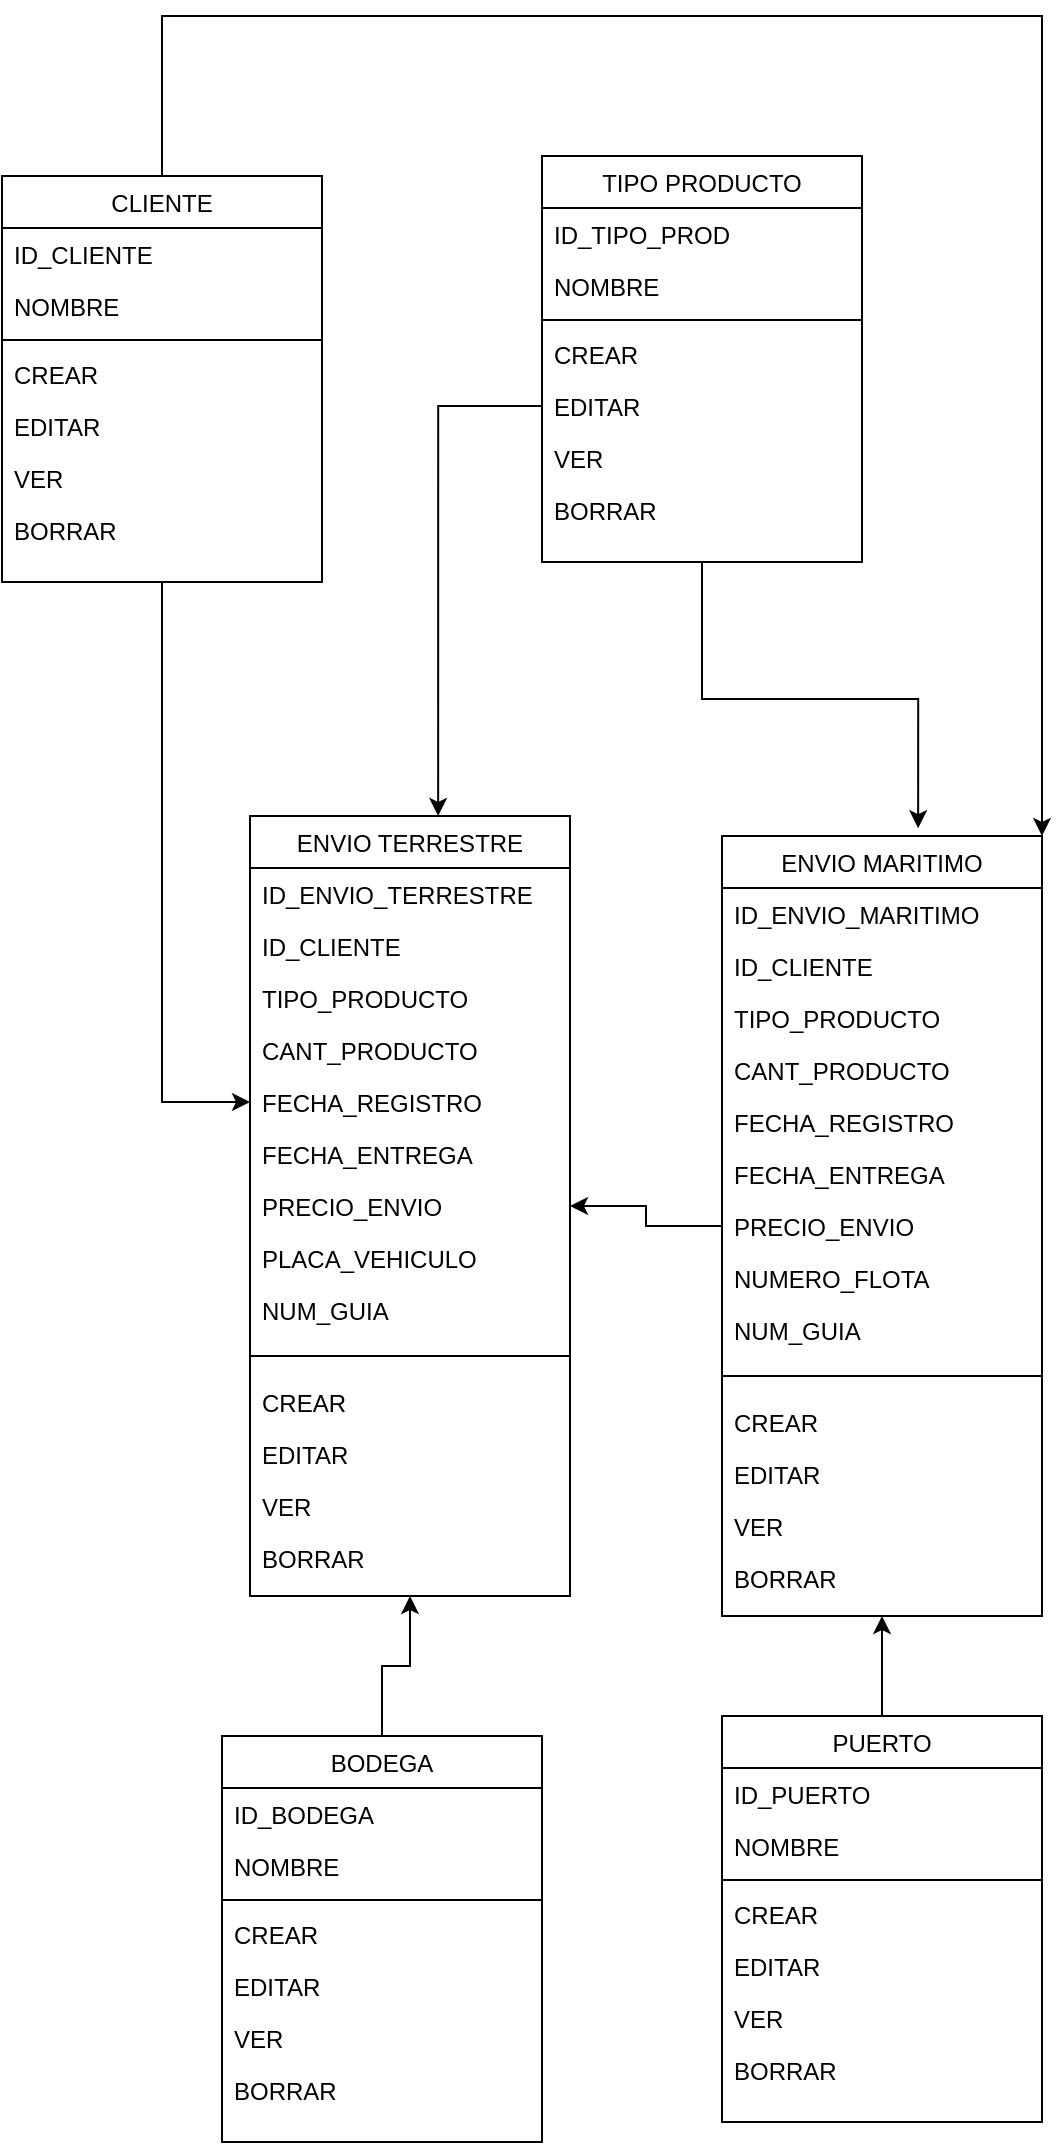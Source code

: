 <mxfile version="23.1.5" type="device">
  <diagram id="C5RBs43oDa-KdzZeNtuy" name="Page-1">
    <mxGraphModel dx="980" dy="1030" grid="1" gridSize="10" guides="1" tooltips="1" connect="1" arrows="1" fold="1" page="1" pageScale="1" pageWidth="827" pageHeight="1169" math="0" shadow="0">
      <root>
        <mxCell id="WIyWlLk6GJQsqaUBKTNV-0" />
        <mxCell id="WIyWlLk6GJQsqaUBKTNV-1" parent="WIyWlLk6GJQsqaUBKTNV-0" />
        <mxCell id="En0xIgl1f4MeNcUQDcP0-78" style="edgeStyle=orthogonalEdgeStyle;rounded=0;orthogonalLoop=1;jettySize=auto;html=1;entryX=0;entryY=0.5;entryDx=0;entryDy=0;" edge="1" parent="WIyWlLk6GJQsqaUBKTNV-1" source="En0xIgl1f4MeNcUQDcP0-0" target="En0xIgl1f4MeNcUQDcP0-33">
          <mxGeometry relative="1" as="geometry" />
        </mxCell>
        <mxCell id="En0xIgl1f4MeNcUQDcP0-79" style="edgeStyle=orthogonalEdgeStyle;rounded=0;orthogonalLoop=1;jettySize=auto;html=1;entryX=1;entryY=0;entryDx=0;entryDy=0;" edge="1" parent="WIyWlLk6GJQsqaUBKTNV-1" source="En0xIgl1f4MeNcUQDcP0-0" target="En0xIgl1f4MeNcUQDcP0-13">
          <mxGeometry relative="1" as="geometry">
            <Array as="points">
              <mxPoint x="290" y="140" />
              <mxPoint x="730" y="140" />
            </Array>
          </mxGeometry>
        </mxCell>
        <mxCell id="En0xIgl1f4MeNcUQDcP0-0" value="CLIENTE" style="swimlane;fontStyle=0;align=center;verticalAlign=top;childLayout=stackLayout;horizontal=1;startSize=26;horizontalStack=0;resizeParent=1;resizeLast=0;collapsible=1;marginBottom=0;rounded=0;shadow=0;strokeWidth=1;" vertex="1" parent="WIyWlLk6GJQsqaUBKTNV-1">
          <mxGeometry x="210" y="220" width="160" height="203" as="geometry">
            <mxRectangle x="130" y="380" width="160" height="26" as="alternateBounds" />
          </mxGeometry>
        </mxCell>
        <mxCell id="En0xIgl1f4MeNcUQDcP0-1" value="ID_CLIENTE" style="text;align=left;verticalAlign=top;spacingLeft=4;spacingRight=4;overflow=hidden;rotatable=0;points=[[0,0.5],[1,0.5]];portConstraint=eastwest;" vertex="1" parent="En0xIgl1f4MeNcUQDcP0-0">
          <mxGeometry y="26" width="160" height="26" as="geometry" />
        </mxCell>
        <mxCell id="En0xIgl1f4MeNcUQDcP0-2" value="NOMBRE" style="text;align=left;verticalAlign=top;spacingLeft=4;spacingRight=4;overflow=hidden;rotatable=0;points=[[0,0.5],[1,0.5]];portConstraint=eastwest;rounded=0;shadow=0;html=0;" vertex="1" parent="En0xIgl1f4MeNcUQDcP0-0">
          <mxGeometry y="52" width="160" height="26" as="geometry" />
        </mxCell>
        <mxCell id="En0xIgl1f4MeNcUQDcP0-3" value="" style="line;html=1;strokeWidth=1;align=left;verticalAlign=middle;spacingTop=-1;spacingLeft=3;spacingRight=3;rotatable=0;labelPosition=right;points=[];portConstraint=eastwest;" vertex="1" parent="En0xIgl1f4MeNcUQDcP0-0">
          <mxGeometry y="78" width="160" height="8" as="geometry" />
        </mxCell>
        <mxCell id="En0xIgl1f4MeNcUQDcP0-43" value="CREAR" style="text;align=left;verticalAlign=top;spacingLeft=4;spacingRight=4;overflow=hidden;rotatable=0;points=[[0,0.5],[1,0.5]];portConstraint=eastwest;" vertex="1" parent="En0xIgl1f4MeNcUQDcP0-0">
          <mxGeometry y="86" width="160" height="26" as="geometry" />
        </mxCell>
        <mxCell id="En0xIgl1f4MeNcUQDcP0-44" value="EDITAR" style="text;align=left;verticalAlign=top;spacingLeft=4;spacingRight=4;overflow=hidden;rotatable=0;points=[[0,0.5],[1,0.5]];portConstraint=eastwest;" vertex="1" parent="En0xIgl1f4MeNcUQDcP0-0">
          <mxGeometry y="112" width="160" height="26" as="geometry" />
        </mxCell>
        <mxCell id="En0xIgl1f4MeNcUQDcP0-45" value="VER" style="text;align=left;verticalAlign=top;spacingLeft=4;spacingRight=4;overflow=hidden;rotatable=0;points=[[0,0.5],[1,0.5]];portConstraint=eastwest;" vertex="1" parent="En0xIgl1f4MeNcUQDcP0-0">
          <mxGeometry y="138" width="160" height="26" as="geometry" />
        </mxCell>
        <mxCell id="En0xIgl1f4MeNcUQDcP0-46" value="BORRAR" style="text;align=left;verticalAlign=top;spacingLeft=4;spacingRight=4;overflow=hidden;rotatable=0;points=[[0,0.5],[1,0.5]];portConstraint=eastwest;" vertex="1" parent="En0xIgl1f4MeNcUQDcP0-0">
          <mxGeometry y="164" width="160" height="26" as="geometry" />
        </mxCell>
        <mxCell id="En0xIgl1f4MeNcUQDcP0-48" style="edgeStyle=orthogonalEdgeStyle;rounded=0;orthogonalLoop=1;jettySize=auto;html=1;" edge="1" parent="WIyWlLk6GJQsqaUBKTNV-1" source="En0xIgl1f4MeNcUQDcP0-13" target="En0xIgl1f4MeNcUQDcP0-28">
          <mxGeometry relative="1" as="geometry" />
        </mxCell>
        <mxCell id="En0xIgl1f4MeNcUQDcP0-13" value="ENVIO MARITIMO" style="swimlane;fontStyle=0;align=center;verticalAlign=top;childLayout=stackLayout;horizontal=1;startSize=26;horizontalStack=0;resizeParent=1;resizeLast=0;collapsible=1;marginBottom=0;rounded=0;shadow=0;strokeWidth=1;" vertex="1" parent="WIyWlLk6GJQsqaUBKTNV-1">
          <mxGeometry x="570" y="550" width="160" height="390" as="geometry">
            <mxRectangle x="550" y="140" width="160" height="26" as="alternateBounds" />
          </mxGeometry>
        </mxCell>
        <mxCell id="En0xIgl1f4MeNcUQDcP0-14" value="ID_ENVIO_MARITIMO" style="text;align=left;verticalAlign=top;spacingLeft=4;spacingRight=4;overflow=hidden;rotatable=0;points=[[0,0.5],[1,0.5]];portConstraint=eastwest;" vertex="1" parent="En0xIgl1f4MeNcUQDcP0-13">
          <mxGeometry y="26" width="160" height="26" as="geometry" />
        </mxCell>
        <mxCell id="En0xIgl1f4MeNcUQDcP0-15" value="ID_CLIENTE" style="text;align=left;verticalAlign=top;spacingLeft=4;spacingRight=4;overflow=hidden;rotatable=0;points=[[0,0.5],[1,0.5]];portConstraint=eastwest;rounded=0;shadow=0;html=0;" vertex="1" parent="En0xIgl1f4MeNcUQDcP0-13">
          <mxGeometry y="52" width="160" height="26" as="geometry" />
        </mxCell>
        <mxCell id="En0xIgl1f4MeNcUQDcP0-16" value="TIPO_PRODUCTO" style="text;align=left;verticalAlign=top;spacingLeft=4;spacingRight=4;overflow=hidden;rotatable=0;points=[[0,0.5],[1,0.5]];portConstraint=eastwest;rounded=0;shadow=0;html=0;" vertex="1" parent="En0xIgl1f4MeNcUQDcP0-13">
          <mxGeometry y="78" width="160" height="26" as="geometry" />
        </mxCell>
        <mxCell id="En0xIgl1f4MeNcUQDcP0-17" value="CANT_PRODUCTO" style="text;align=left;verticalAlign=top;spacingLeft=4;spacingRight=4;overflow=hidden;rotatable=0;points=[[0,0.5],[1,0.5]];portConstraint=eastwest;rounded=0;shadow=0;html=0;" vertex="1" parent="En0xIgl1f4MeNcUQDcP0-13">
          <mxGeometry y="104" width="160" height="26" as="geometry" />
        </mxCell>
        <mxCell id="En0xIgl1f4MeNcUQDcP0-18" value="FECHA_REGISTRO" style="text;align=left;verticalAlign=top;spacingLeft=4;spacingRight=4;overflow=hidden;rotatable=0;points=[[0,0.5],[1,0.5]];portConstraint=eastwest;rounded=0;shadow=0;html=0;" vertex="1" parent="En0xIgl1f4MeNcUQDcP0-13">
          <mxGeometry y="130" width="160" height="26" as="geometry" />
        </mxCell>
        <mxCell id="En0xIgl1f4MeNcUQDcP0-22" value="FECHA_ENTREGA" style="text;align=left;verticalAlign=top;spacingLeft=4;spacingRight=4;overflow=hidden;rotatable=0;points=[[0,0.5],[1,0.5]];portConstraint=eastwest;rounded=0;shadow=0;html=0;" vertex="1" parent="En0xIgl1f4MeNcUQDcP0-13">
          <mxGeometry y="156" width="160" height="26" as="geometry" />
        </mxCell>
        <mxCell id="En0xIgl1f4MeNcUQDcP0-23" value="PRECIO_ENVIO" style="text;align=left;verticalAlign=top;spacingLeft=4;spacingRight=4;overflow=hidden;rotatable=0;points=[[0,0.5],[1,0.5]];portConstraint=eastwest;rounded=0;shadow=0;html=0;" vertex="1" parent="En0xIgl1f4MeNcUQDcP0-13">
          <mxGeometry y="182" width="160" height="26" as="geometry" />
        </mxCell>
        <mxCell id="En0xIgl1f4MeNcUQDcP0-24" value="NUMERO_FLOTA" style="text;align=left;verticalAlign=top;spacingLeft=4;spacingRight=4;overflow=hidden;rotatable=0;points=[[0,0.5],[1,0.5]];portConstraint=eastwest;rounded=0;shadow=0;html=0;" vertex="1" parent="En0xIgl1f4MeNcUQDcP0-13">
          <mxGeometry y="208" width="160" height="26" as="geometry" />
        </mxCell>
        <mxCell id="En0xIgl1f4MeNcUQDcP0-25" value="NUM_GUIA" style="text;align=left;verticalAlign=top;spacingLeft=4;spacingRight=4;overflow=hidden;rotatable=0;points=[[0,0.5],[1,0.5]];portConstraint=eastwest;rounded=0;shadow=0;html=0;" vertex="1" parent="En0xIgl1f4MeNcUQDcP0-13">
          <mxGeometry y="234" width="160" height="26" as="geometry" />
        </mxCell>
        <mxCell id="En0xIgl1f4MeNcUQDcP0-19" value="" style="line;html=1;strokeWidth=1;align=left;verticalAlign=middle;spacingTop=-1;spacingLeft=3;spacingRight=3;rotatable=0;labelPosition=right;points=[];portConstraint=eastwest;" vertex="1" parent="En0xIgl1f4MeNcUQDcP0-13">
          <mxGeometry y="260" width="160" height="20" as="geometry" />
        </mxCell>
        <mxCell id="En0xIgl1f4MeNcUQDcP0-26" value="CREAR" style="text;align=left;verticalAlign=top;spacingLeft=4;spacingRight=4;overflow=hidden;rotatable=0;points=[[0,0.5],[1,0.5]];portConstraint=eastwest;" vertex="1" parent="En0xIgl1f4MeNcUQDcP0-13">
          <mxGeometry y="280" width="160" height="26" as="geometry" />
        </mxCell>
        <mxCell id="En0xIgl1f4MeNcUQDcP0-27" value="EDITAR" style="text;align=left;verticalAlign=top;spacingLeft=4;spacingRight=4;overflow=hidden;rotatable=0;points=[[0,0.5],[1,0.5]];portConstraint=eastwest;" vertex="1" parent="En0xIgl1f4MeNcUQDcP0-13">
          <mxGeometry y="306" width="160" height="26" as="geometry" />
        </mxCell>
        <mxCell id="En0xIgl1f4MeNcUQDcP0-20" value="VER" style="text;align=left;verticalAlign=top;spacingLeft=4;spacingRight=4;overflow=hidden;rotatable=0;points=[[0,0.5],[1,0.5]];portConstraint=eastwest;" vertex="1" parent="En0xIgl1f4MeNcUQDcP0-13">
          <mxGeometry y="332" width="160" height="26" as="geometry" />
        </mxCell>
        <mxCell id="En0xIgl1f4MeNcUQDcP0-21" value="BORRAR" style="text;align=left;verticalAlign=top;spacingLeft=4;spacingRight=4;overflow=hidden;rotatable=0;points=[[0,0.5],[1,0.5]];portConstraint=eastwest;" vertex="1" parent="En0xIgl1f4MeNcUQDcP0-13">
          <mxGeometry y="358" width="160" height="26" as="geometry" />
        </mxCell>
        <mxCell id="En0xIgl1f4MeNcUQDcP0-28" value="ENVIO TERRESTRE" style="swimlane;fontStyle=0;align=center;verticalAlign=top;childLayout=stackLayout;horizontal=1;startSize=26;horizontalStack=0;resizeParent=1;resizeLast=0;collapsible=1;marginBottom=0;rounded=0;shadow=0;strokeWidth=1;" vertex="1" parent="WIyWlLk6GJQsqaUBKTNV-1">
          <mxGeometry x="334" y="540" width="160" height="390" as="geometry">
            <mxRectangle x="550" y="140" width="160" height="26" as="alternateBounds" />
          </mxGeometry>
        </mxCell>
        <mxCell id="En0xIgl1f4MeNcUQDcP0-29" value="ID_ENVIO_TERRESTRE" style="text;align=left;verticalAlign=top;spacingLeft=4;spacingRight=4;overflow=hidden;rotatable=0;points=[[0,0.5],[1,0.5]];portConstraint=eastwest;" vertex="1" parent="En0xIgl1f4MeNcUQDcP0-28">
          <mxGeometry y="26" width="160" height="26" as="geometry" />
        </mxCell>
        <mxCell id="En0xIgl1f4MeNcUQDcP0-30" value="ID_CLIENTE" style="text;align=left;verticalAlign=top;spacingLeft=4;spacingRight=4;overflow=hidden;rotatable=0;points=[[0,0.5],[1,0.5]];portConstraint=eastwest;rounded=0;shadow=0;html=0;" vertex="1" parent="En0xIgl1f4MeNcUQDcP0-28">
          <mxGeometry y="52" width="160" height="26" as="geometry" />
        </mxCell>
        <mxCell id="En0xIgl1f4MeNcUQDcP0-31" value="TIPO_PRODUCTO" style="text;align=left;verticalAlign=top;spacingLeft=4;spacingRight=4;overflow=hidden;rotatable=0;points=[[0,0.5],[1,0.5]];portConstraint=eastwest;rounded=0;shadow=0;html=0;" vertex="1" parent="En0xIgl1f4MeNcUQDcP0-28">
          <mxGeometry y="78" width="160" height="26" as="geometry" />
        </mxCell>
        <mxCell id="En0xIgl1f4MeNcUQDcP0-32" value="CANT_PRODUCTO" style="text;align=left;verticalAlign=top;spacingLeft=4;spacingRight=4;overflow=hidden;rotatable=0;points=[[0,0.5],[1,0.5]];portConstraint=eastwest;rounded=0;shadow=0;html=0;" vertex="1" parent="En0xIgl1f4MeNcUQDcP0-28">
          <mxGeometry y="104" width="160" height="26" as="geometry" />
        </mxCell>
        <mxCell id="En0xIgl1f4MeNcUQDcP0-33" value="FECHA_REGISTRO" style="text;align=left;verticalAlign=top;spacingLeft=4;spacingRight=4;overflow=hidden;rotatable=0;points=[[0,0.5],[1,0.5]];portConstraint=eastwest;rounded=0;shadow=0;html=0;" vertex="1" parent="En0xIgl1f4MeNcUQDcP0-28">
          <mxGeometry y="130" width="160" height="26" as="geometry" />
        </mxCell>
        <mxCell id="En0xIgl1f4MeNcUQDcP0-34" value="FECHA_ENTREGA" style="text;align=left;verticalAlign=top;spacingLeft=4;spacingRight=4;overflow=hidden;rotatable=0;points=[[0,0.5],[1,0.5]];portConstraint=eastwest;rounded=0;shadow=0;html=0;" vertex="1" parent="En0xIgl1f4MeNcUQDcP0-28">
          <mxGeometry y="156" width="160" height="26" as="geometry" />
        </mxCell>
        <mxCell id="En0xIgl1f4MeNcUQDcP0-35" value="PRECIO_ENVIO" style="text;align=left;verticalAlign=top;spacingLeft=4;spacingRight=4;overflow=hidden;rotatable=0;points=[[0,0.5],[1,0.5]];portConstraint=eastwest;rounded=0;shadow=0;html=0;" vertex="1" parent="En0xIgl1f4MeNcUQDcP0-28">
          <mxGeometry y="182" width="160" height="26" as="geometry" />
        </mxCell>
        <mxCell id="En0xIgl1f4MeNcUQDcP0-36" value="PLACA_VEHICULO" style="text;align=left;verticalAlign=top;spacingLeft=4;spacingRight=4;overflow=hidden;rotatable=0;points=[[0,0.5],[1,0.5]];portConstraint=eastwest;rounded=0;shadow=0;html=0;" vertex="1" parent="En0xIgl1f4MeNcUQDcP0-28">
          <mxGeometry y="208" width="160" height="26" as="geometry" />
        </mxCell>
        <mxCell id="En0xIgl1f4MeNcUQDcP0-37" value="NUM_GUIA" style="text;align=left;verticalAlign=top;spacingLeft=4;spacingRight=4;overflow=hidden;rotatable=0;points=[[0,0.5],[1,0.5]];portConstraint=eastwest;rounded=0;shadow=0;html=0;" vertex="1" parent="En0xIgl1f4MeNcUQDcP0-28">
          <mxGeometry y="234" width="160" height="26" as="geometry" />
        </mxCell>
        <mxCell id="En0xIgl1f4MeNcUQDcP0-38" value="" style="line;html=1;strokeWidth=1;align=left;verticalAlign=middle;spacingTop=-1;spacingLeft=3;spacingRight=3;rotatable=0;labelPosition=right;points=[];portConstraint=eastwest;" vertex="1" parent="En0xIgl1f4MeNcUQDcP0-28">
          <mxGeometry y="260" width="160" height="20" as="geometry" />
        </mxCell>
        <mxCell id="En0xIgl1f4MeNcUQDcP0-39" value="CREAR" style="text;align=left;verticalAlign=top;spacingLeft=4;spacingRight=4;overflow=hidden;rotatable=0;points=[[0,0.5],[1,0.5]];portConstraint=eastwest;" vertex="1" parent="En0xIgl1f4MeNcUQDcP0-28">
          <mxGeometry y="280" width="160" height="26" as="geometry" />
        </mxCell>
        <mxCell id="En0xIgl1f4MeNcUQDcP0-40" value="EDITAR" style="text;align=left;verticalAlign=top;spacingLeft=4;spacingRight=4;overflow=hidden;rotatable=0;points=[[0,0.5],[1,0.5]];portConstraint=eastwest;" vertex="1" parent="En0xIgl1f4MeNcUQDcP0-28">
          <mxGeometry y="306" width="160" height="26" as="geometry" />
        </mxCell>
        <mxCell id="En0xIgl1f4MeNcUQDcP0-41" value="VER" style="text;align=left;verticalAlign=top;spacingLeft=4;spacingRight=4;overflow=hidden;rotatable=0;points=[[0,0.5],[1,0.5]];portConstraint=eastwest;" vertex="1" parent="En0xIgl1f4MeNcUQDcP0-28">
          <mxGeometry y="332" width="160" height="26" as="geometry" />
        </mxCell>
        <mxCell id="En0xIgl1f4MeNcUQDcP0-42" value="BORRAR" style="text;align=left;verticalAlign=top;spacingLeft=4;spacingRight=4;overflow=hidden;rotatable=0;points=[[0,0.5],[1,0.5]];portConstraint=eastwest;" vertex="1" parent="En0xIgl1f4MeNcUQDcP0-28">
          <mxGeometry y="358" width="160" height="26" as="geometry" />
        </mxCell>
        <mxCell id="En0xIgl1f4MeNcUQDcP0-49" value="TIPO PRODUCTO" style="swimlane;fontStyle=0;align=center;verticalAlign=top;childLayout=stackLayout;horizontal=1;startSize=26;horizontalStack=0;resizeParent=1;resizeLast=0;collapsible=1;marginBottom=0;rounded=0;shadow=0;strokeWidth=1;" vertex="1" parent="WIyWlLk6GJQsqaUBKTNV-1">
          <mxGeometry x="480" y="210" width="160" height="203" as="geometry">
            <mxRectangle x="130" y="380" width="160" height="26" as="alternateBounds" />
          </mxGeometry>
        </mxCell>
        <mxCell id="En0xIgl1f4MeNcUQDcP0-50" value="ID_TIPO_PROD" style="text;align=left;verticalAlign=top;spacingLeft=4;spacingRight=4;overflow=hidden;rotatable=0;points=[[0,0.5],[1,0.5]];portConstraint=eastwest;" vertex="1" parent="En0xIgl1f4MeNcUQDcP0-49">
          <mxGeometry y="26" width="160" height="26" as="geometry" />
        </mxCell>
        <mxCell id="En0xIgl1f4MeNcUQDcP0-51" value="NOMBRE" style="text;align=left;verticalAlign=top;spacingLeft=4;spacingRight=4;overflow=hidden;rotatable=0;points=[[0,0.5],[1,0.5]];portConstraint=eastwest;rounded=0;shadow=0;html=0;" vertex="1" parent="En0xIgl1f4MeNcUQDcP0-49">
          <mxGeometry y="52" width="160" height="26" as="geometry" />
        </mxCell>
        <mxCell id="En0xIgl1f4MeNcUQDcP0-52" value="" style="line;html=1;strokeWidth=1;align=left;verticalAlign=middle;spacingTop=-1;spacingLeft=3;spacingRight=3;rotatable=0;labelPosition=right;points=[];portConstraint=eastwest;" vertex="1" parent="En0xIgl1f4MeNcUQDcP0-49">
          <mxGeometry y="78" width="160" height="8" as="geometry" />
        </mxCell>
        <mxCell id="En0xIgl1f4MeNcUQDcP0-53" value="CREAR" style="text;align=left;verticalAlign=top;spacingLeft=4;spacingRight=4;overflow=hidden;rotatable=0;points=[[0,0.5],[1,0.5]];portConstraint=eastwest;" vertex="1" parent="En0xIgl1f4MeNcUQDcP0-49">
          <mxGeometry y="86" width="160" height="26" as="geometry" />
        </mxCell>
        <mxCell id="En0xIgl1f4MeNcUQDcP0-54" value="EDITAR" style="text;align=left;verticalAlign=top;spacingLeft=4;spacingRight=4;overflow=hidden;rotatable=0;points=[[0,0.5],[1,0.5]];portConstraint=eastwest;" vertex="1" parent="En0xIgl1f4MeNcUQDcP0-49">
          <mxGeometry y="112" width="160" height="26" as="geometry" />
        </mxCell>
        <mxCell id="En0xIgl1f4MeNcUQDcP0-55" value="VER" style="text;align=left;verticalAlign=top;spacingLeft=4;spacingRight=4;overflow=hidden;rotatable=0;points=[[0,0.5],[1,0.5]];portConstraint=eastwest;" vertex="1" parent="En0xIgl1f4MeNcUQDcP0-49">
          <mxGeometry y="138" width="160" height="26" as="geometry" />
        </mxCell>
        <mxCell id="En0xIgl1f4MeNcUQDcP0-56" value="BORRAR" style="text;align=left;verticalAlign=top;spacingLeft=4;spacingRight=4;overflow=hidden;rotatable=0;points=[[0,0.5],[1,0.5]];portConstraint=eastwest;" vertex="1" parent="En0xIgl1f4MeNcUQDcP0-49">
          <mxGeometry y="164" width="160" height="26" as="geometry" />
        </mxCell>
        <mxCell id="En0xIgl1f4MeNcUQDcP0-74" style="edgeStyle=orthogonalEdgeStyle;rounded=0;orthogonalLoop=1;jettySize=auto;html=1;entryX=0.5;entryY=1;entryDx=0;entryDy=0;" edge="1" parent="WIyWlLk6GJQsqaUBKTNV-1" source="En0xIgl1f4MeNcUQDcP0-57" target="En0xIgl1f4MeNcUQDcP0-28">
          <mxGeometry relative="1" as="geometry" />
        </mxCell>
        <mxCell id="En0xIgl1f4MeNcUQDcP0-57" value="BODEGA" style="swimlane;fontStyle=0;align=center;verticalAlign=top;childLayout=stackLayout;horizontal=1;startSize=26;horizontalStack=0;resizeParent=1;resizeLast=0;collapsible=1;marginBottom=0;rounded=0;shadow=0;strokeWidth=1;" vertex="1" parent="WIyWlLk6GJQsqaUBKTNV-1">
          <mxGeometry x="320" y="1000" width="160" height="203" as="geometry">
            <mxRectangle x="130" y="380" width="160" height="26" as="alternateBounds" />
          </mxGeometry>
        </mxCell>
        <mxCell id="En0xIgl1f4MeNcUQDcP0-58" value="ID_BODEGA" style="text;align=left;verticalAlign=top;spacingLeft=4;spacingRight=4;overflow=hidden;rotatable=0;points=[[0,0.5],[1,0.5]];portConstraint=eastwest;" vertex="1" parent="En0xIgl1f4MeNcUQDcP0-57">
          <mxGeometry y="26" width="160" height="26" as="geometry" />
        </mxCell>
        <mxCell id="En0xIgl1f4MeNcUQDcP0-59" value="NOMBRE" style="text;align=left;verticalAlign=top;spacingLeft=4;spacingRight=4;overflow=hidden;rotatable=0;points=[[0,0.5],[1,0.5]];portConstraint=eastwest;rounded=0;shadow=0;html=0;" vertex="1" parent="En0xIgl1f4MeNcUQDcP0-57">
          <mxGeometry y="52" width="160" height="26" as="geometry" />
        </mxCell>
        <mxCell id="En0xIgl1f4MeNcUQDcP0-60" value="" style="line;html=1;strokeWidth=1;align=left;verticalAlign=middle;spacingTop=-1;spacingLeft=3;spacingRight=3;rotatable=0;labelPosition=right;points=[];portConstraint=eastwest;" vertex="1" parent="En0xIgl1f4MeNcUQDcP0-57">
          <mxGeometry y="78" width="160" height="8" as="geometry" />
        </mxCell>
        <mxCell id="En0xIgl1f4MeNcUQDcP0-61" value="CREAR" style="text;align=left;verticalAlign=top;spacingLeft=4;spacingRight=4;overflow=hidden;rotatable=0;points=[[0,0.5],[1,0.5]];portConstraint=eastwest;" vertex="1" parent="En0xIgl1f4MeNcUQDcP0-57">
          <mxGeometry y="86" width="160" height="26" as="geometry" />
        </mxCell>
        <mxCell id="En0xIgl1f4MeNcUQDcP0-62" value="EDITAR" style="text;align=left;verticalAlign=top;spacingLeft=4;spacingRight=4;overflow=hidden;rotatable=0;points=[[0,0.5],[1,0.5]];portConstraint=eastwest;" vertex="1" parent="En0xIgl1f4MeNcUQDcP0-57">
          <mxGeometry y="112" width="160" height="26" as="geometry" />
        </mxCell>
        <mxCell id="En0xIgl1f4MeNcUQDcP0-63" value="VER" style="text;align=left;verticalAlign=top;spacingLeft=4;spacingRight=4;overflow=hidden;rotatable=0;points=[[0,0.5],[1,0.5]];portConstraint=eastwest;" vertex="1" parent="En0xIgl1f4MeNcUQDcP0-57">
          <mxGeometry y="138" width="160" height="26" as="geometry" />
        </mxCell>
        <mxCell id="En0xIgl1f4MeNcUQDcP0-64" value="BORRAR" style="text;align=left;verticalAlign=top;spacingLeft=4;spacingRight=4;overflow=hidden;rotatable=0;points=[[0,0.5],[1,0.5]];portConstraint=eastwest;" vertex="1" parent="En0xIgl1f4MeNcUQDcP0-57">
          <mxGeometry y="164" width="160" height="26" as="geometry" />
        </mxCell>
        <mxCell id="En0xIgl1f4MeNcUQDcP0-73" style="edgeStyle=orthogonalEdgeStyle;rounded=0;orthogonalLoop=1;jettySize=auto;html=1;entryX=0.5;entryY=1;entryDx=0;entryDy=0;" edge="1" parent="WIyWlLk6GJQsqaUBKTNV-1" source="En0xIgl1f4MeNcUQDcP0-65" target="En0xIgl1f4MeNcUQDcP0-13">
          <mxGeometry relative="1" as="geometry" />
        </mxCell>
        <mxCell id="En0xIgl1f4MeNcUQDcP0-65" value="PUERTO" style="swimlane;fontStyle=0;align=center;verticalAlign=top;childLayout=stackLayout;horizontal=1;startSize=26;horizontalStack=0;resizeParent=1;resizeLast=0;collapsible=1;marginBottom=0;rounded=0;shadow=0;strokeWidth=1;" vertex="1" parent="WIyWlLk6GJQsqaUBKTNV-1">
          <mxGeometry x="570" y="990" width="160" height="203" as="geometry">
            <mxRectangle x="130" y="380" width="160" height="26" as="alternateBounds" />
          </mxGeometry>
        </mxCell>
        <mxCell id="En0xIgl1f4MeNcUQDcP0-66" value="ID_PUERTO" style="text;align=left;verticalAlign=top;spacingLeft=4;spacingRight=4;overflow=hidden;rotatable=0;points=[[0,0.5],[1,0.5]];portConstraint=eastwest;" vertex="1" parent="En0xIgl1f4MeNcUQDcP0-65">
          <mxGeometry y="26" width="160" height="26" as="geometry" />
        </mxCell>
        <mxCell id="En0xIgl1f4MeNcUQDcP0-67" value="NOMBRE" style="text;align=left;verticalAlign=top;spacingLeft=4;spacingRight=4;overflow=hidden;rotatable=0;points=[[0,0.5],[1,0.5]];portConstraint=eastwest;rounded=0;shadow=0;html=0;" vertex="1" parent="En0xIgl1f4MeNcUQDcP0-65">
          <mxGeometry y="52" width="160" height="26" as="geometry" />
        </mxCell>
        <mxCell id="En0xIgl1f4MeNcUQDcP0-68" value="" style="line;html=1;strokeWidth=1;align=left;verticalAlign=middle;spacingTop=-1;spacingLeft=3;spacingRight=3;rotatable=0;labelPosition=right;points=[];portConstraint=eastwest;" vertex="1" parent="En0xIgl1f4MeNcUQDcP0-65">
          <mxGeometry y="78" width="160" height="8" as="geometry" />
        </mxCell>
        <mxCell id="En0xIgl1f4MeNcUQDcP0-69" value="CREAR" style="text;align=left;verticalAlign=top;spacingLeft=4;spacingRight=4;overflow=hidden;rotatable=0;points=[[0,0.5],[1,0.5]];portConstraint=eastwest;" vertex="1" parent="En0xIgl1f4MeNcUQDcP0-65">
          <mxGeometry y="86" width="160" height="26" as="geometry" />
        </mxCell>
        <mxCell id="En0xIgl1f4MeNcUQDcP0-70" value="EDITAR" style="text;align=left;verticalAlign=top;spacingLeft=4;spacingRight=4;overflow=hidden;rotatable=0;points=[[0,0.5],[1,0.5]];portConstraint=eastwest;" vertex="1" parent="En0xIgl1f4MeNcUQDcP0-65">
          <mxGeometry y="112" width="160" height="26" as="geometry" />
        </mxCell>
        <mxCell id="En0xIgl1f4MeNcUQDcP0-71" value="VER" style="text;align=left;verticalAlign=top;spacingLeft=4;spacingRight=4;overflow=hidden;rotatable=0;points=[[0,0.5],[1,0.5]];portConstraint=eastwest;" vertex="1" parent="En0xIgl1f4MeNcUQDcP0-65">
          <mxGeometry y="138" width="160" height="26" as="geometry" />
        </mxCell>
        <mxCell id="En0xIgl1f4MeNcUQDcP0-72" value="BORRAR" style="text;align=left;verticalAlign=top;spacingLeft=4;spacingRight=4;overflow=hidden;rotatable=0;points=[[0,0.5],[1,0.5]];portConstraint=eastwest;" vertex="1" parent="En0xIgl1f4MeNcUQDcP0-65">
          <mxGeometry y="164" width="160" height="26" as="geometry" />
        </mxCell>
        <mxCell id="En0xIgl1f4MeNcUQDcP0-76" style="edgeStyle=orthogonalEdgeStyle;rounded=0;orthogonalLoop=1;jettySize=auto;html=1;entryX=0.613;entryY=-0.01;entryDx=0;entryDy=0;entryPerimeter=0;" edge="1" parent="WIyWlLk6GJQsqaUBKTNV-1" source="En0xIgl1f4MeNcUQDcP0-49" target="En0xIgl1f4MeNcUQDcP0-13">
          <mxGeometry relative="1" as="geometry" />
        </mxCell>
        <mxCell id="En0xIgl1f4MeNcUQDcP0-77" style="edgeStyle=orthogonalEdgeStyle;rounded=0;orthogonalLoop=1;jettySize=auto;html=1;entryX=0.588;entryY=0;entryDx=0;entryDy=0;entryPerimeter=0;" edge="1" parent="WIyWlLk6GJQsqaUBKTNV-1" source="En0xIgl1f4MeNcUQDcP0-54" target="En0xIgl1f4MeNcUQDcP0-28">
          <mxGeometry relative="1" as="geometry" />
        </mxCell>
      </root>
    </mxGraphModel>
  </diagram>
</mxfile>
